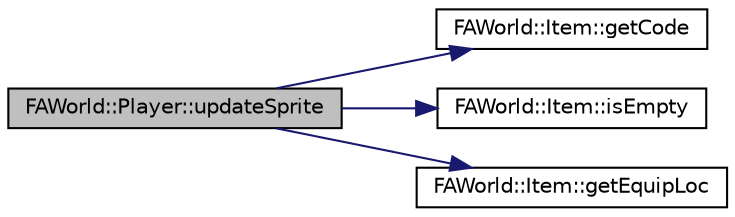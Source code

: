 digraph G
{
  edge [fontname="Helvetica",fontsize="10",labelfontname="Helvetica",labelfontsize="10"];
  node [fontname="Helvetica",fontsize="10",shape=record];
  rankdir="LR";
  Node1 [label="FAWorld::Player::updateSprite",height=0.2,width=0.4,color="black", fillcolor="grey75", style="filled" fontcolor="black"];
  Node1 -> Node2 [color="midnightblue",fontsize="10",style="solid",fontname="Helvetica"];
  Node2 [label="FAWorld::Item::getCode",height=0.2,width=0.4,color="black", fillcolor="white", style="filled",URL="$class_f_a_world_1_1_item.html#aecde209b06ff8ab8fe42450b09eb5411"];
  Node1 -> Node3 [color="midnightblue",fontsize="10",style="solid",fontname="Helvetica"];
  Node3 [label="FAWorld::Item::isEmpty",height=0.2,width=0.4,color="black", fillcolor="white", style="filled",URL="$class_f_a_world_1_1_item.html#aa93072efcb6eff29b43d82297470e2c1"];
  Node1 -> Node4 [color="midnightblue",fontsize="10",style="solid",fontname="Helvetica"];
  Node4 [label="FAWorld::Item::getEquipLoc",height=0.2,width=0.4,color="black", fillcolor="white", style="filled",URL="$class_f_a_world_1_1_item.html#aa72f2bacafd5067ba4add0d8e8918311"];
}
